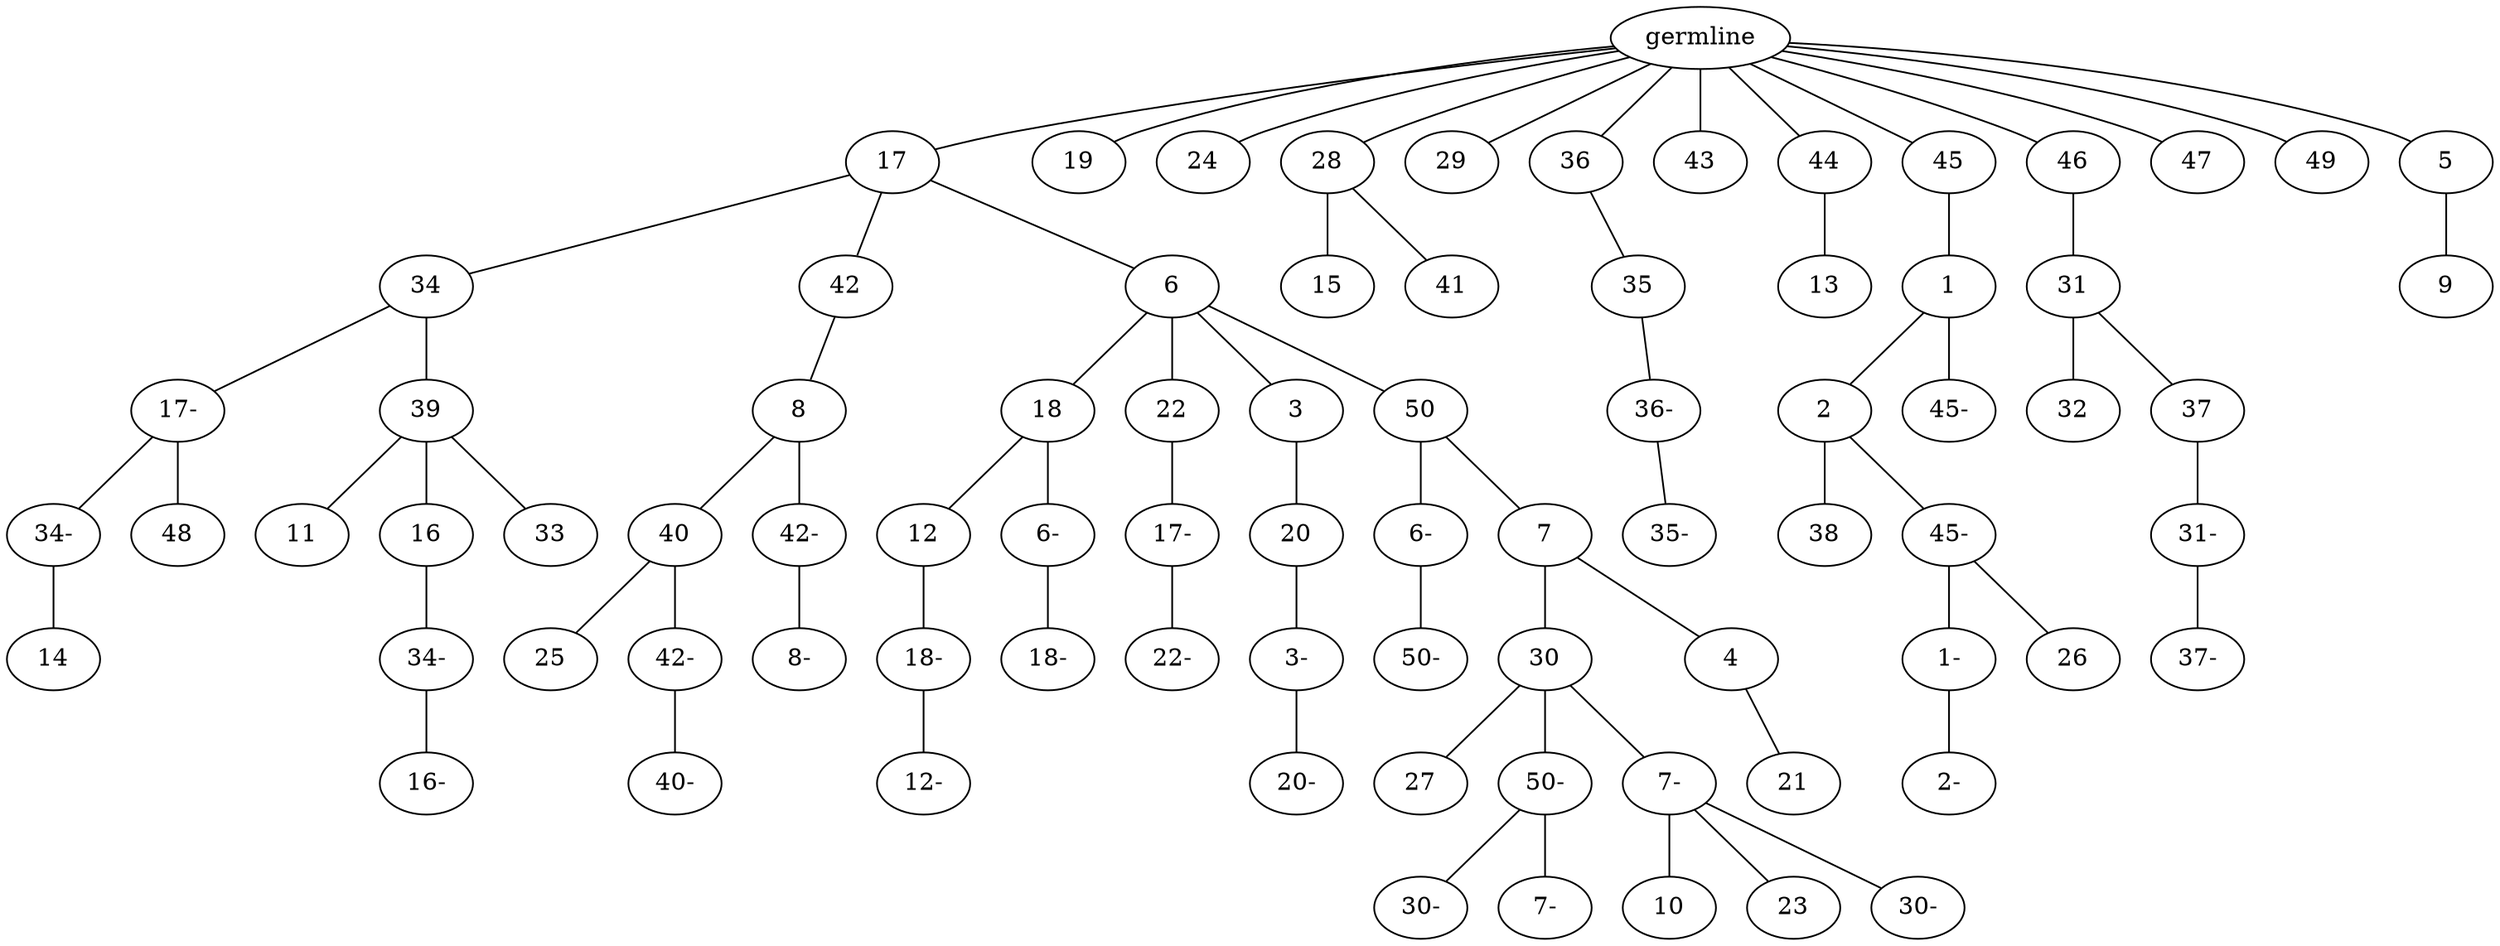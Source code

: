 graph tree {
    "140038851149200" [label="germline"];
    "140038856070384" [label="17"];
    "140038856069616" [label="34"];
    "140038856070048" [label="17-"];
    "140038856070528" [label="34-"];
    "140038856070816" [label="14"];
    "140038856071344" [label="48"];
    "140038856071632" [label="39"];
    "140038855407312" [label="11"];
    "140038856072208" [label="16"];
    "140038856071296" [label="34-"];
    "140038856072112" [label="16-"];
    "140038856072304" [label="33"];
    "140038856071536" [label="42"];
    "140038856072640" [label="8"];
    "140038856072496" [label="40"];
    "140038856072832" [label="25"];
    "140038856072880" [label="42-"];
    "140038856073168" [label="40-"];
    "140038856072352" [label="42-"];
    "140038858768448" [label="8-"];
    "140038856072592" [label="6"];
    "140038856072256" [label="18"];
    "140038858768784" [label="12"];
    "140038858768928" [label="18-"];
    "140038858769504" [label="12-"];
    "140038858769744" [label="6-"];
    "140038858768736" [label="18-"];
    "140038858769168" [label="22"];
    "140038858768592" [label="17-"];
    "140038858770080" [label="22-"];
    "140038858770128" [label="3"];
    "140038858769984" [label="20"];
    "140038858770368" [label="3-"];
    "140038858770752" [label="20-"];
    "140038858770560" [label="50"];
    "140038858770608" [label="6-"];
    "140038858771088" [label="50-"];
    "140038858771520" [label="7"];
    "140038858771184" [label="30"];
    "140038858771472" [label="27"];
    "140038858771280" [label="50-"];
    "140038858771568" [label="30-"];
    "140038858771856" [label="7-"];
    "140038858771712" [label="7-"];
    "140038858772288" [label="10"];
    "140038856155632" [label="23"];
    "140038856155488" [label="30-"];
    "140038858772192" [label="4"];
    "140038856155440" [label="21"];
    "140038856158656" [label="19"];
    "140038856157552" [label="24"];
    "140038856069664" [label="28"];
    "140038858771904" [label="15"];
    "140038858771616" [label="41"];
    "140038856072736" [label="29"];
    "140038856156976" [label="36"];
    "140038856158224" [label="35"];
    "140038856158560" [label="36-"];
    "140038856158848" [label="35-"];
    "140038855406208" [label="43"];
    "140038858772336" [label="44"];
    "140038856155248" [label="13"];
    "140038856158512" [label="45"];
    "140038856158320" [label="1"];
    "140038856159184" [label="2"];
    "140038855405680" [label="38"];
    "140038855405776" [label="45-"];
    "140038855405872" [label="1-"];
    "140038855406640" [label="2-"];
    "140038855407216" [label="26"];
    "140038855406112" [label="45-"];
    "140038856155872" [label="46"];
    "140038856155728" [label="31"];
    "140038856156256" [label="32"];
    "140038856155968" [label="37"];
    "140038856156448" [label="31-"];
    "140038856157216" [label="37-"];
    "140038856157648" [label="47"];
    "140038856158080" [label="49"];
    "140038856156400" [label="5"];
    "140038867410896" [label="9"];
    "140038851149200" -- "140038856070384";
    "140038851149200" -- "140038856158656";
    "140038851149200" -- "140038856157552";
    "140038851149200" -- "140038856069664";
    "140038851149200" -- "140038856072736";
    "140038851149200" -- "140038856156976";
    "140038851149200" -- "140038855406208";
    "140038851149200" -- "140038858772336";
    "140038851149200" -- "140038856158512";
    "140038851149200" -- "140038856155872";
    "140038851149200" -- "140038856157648";
    "140038851149200" -- "140038856158080";
    "140038851149200" -- "140038856156400";
    "140038856070384" -- "140038856069616";
    "140038856070384" -- "140038856071536";
    "140038856070384" -- "140038856072592";
    "140038856069616" -- "140038856070048";
    "140038856069616" -- "140038856071632";
    "140038856070048" -- "140038856070528";
    "140038856070048" -- "140038856071344";
    "140038856070528" -- "140038856070816";
    "140038856071632" -- "140038855407312";
    "140038856071632" -- "140038856072208";
    "140038856071632" -- "140038856072304";
    "140038856072208" -- "140038856071296";
    "140038856071296" -- "140038856072112";
    "140038856071536" -- "140038856072640";
    "140038856072640" -- "140038856072496";
    "140038856072640" -- "140038856072352";
    "140038856072496" -- "140038856072832";
    "140038856072496" -- "140038856072880";
    "140038856072880" -- "140038856073168";
    "140038856072352" -- "140038858768448";
    "140038856072592" -- "140038856072256";
    "140038856072592" -- "140038858769168";
    "140038856072592" -- "140038858770128";
    "140038856072592" -- "140038858770560";
    "140038856072256" -- "140038858768784";
    "140038856072256" -- "140038858769744";
    "140038858768784" -- "140038858768928";
    "140038858768928" -- "140038858769504";
    "140038858769744" -- "140038858768736";
    "140038858769168" -- "140038858768592";
    "140038858768592" -- "140038858770080";
    "140038858770128" -- "140038858769984";
    "140038858769984" -- "140038858770368";
    "140038858770368" -- "140038858770752";
    "140038858770560" -- "140038858770608";
    "140038858770560" -- "140038858771520";
    "140038858770608" -- "140038858771088";
    "140038858771520" -- "140038858771184";
    "140038858771520" -- "140038858772192";
    "140038858771184" -- "140038858771472";
    "140038858771184" -- "140038858771280";
    "140038858771184" -- "140038858771712";
    "140038858771280" -- "140038858771568";
    "140038858771280" -- "140038858771856";
    "140038858771712" -- "140038858772288";
    "140038858771712" -- "140038856155632";
    "140038858771712" -- "140038856155488";
    "140038858772192" -- "140038856155440";
    "140038856069664" -- "140038858771904";
    "140038856069664" -- "140038858771616";
    "140038856156976" -- "140038856158224";
    "140038856158224" -- "140038856158560";
    "140038856158560" -- "140038856158848";
    "140038858772336" -- "140038856155248";
    "140038856158512" -- "140038856158320";
    "140038856158320" -- "140038856159184";
    "140038856158320" -- "140038855406112";
    "140038856159184" -- "140038855405680";
    "140038856159184" -- "140038855405776";
    "140038855405776" -- "140038855405872";
    "140038855405776" -- "140038855407216";
    "140038855405872" -- "140038855406640";
    "140038856155872" -- "140038856155728";
    "140038856155728" -- "140038856156256";
    "140038856155728" -- "140038856155968";
    "140038856155968" -- "140038856156448";
    "140038856156448" -- "140038856157216";
    "140038856156400" -- "140038867410896";
}
